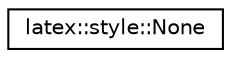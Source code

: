 digraph G
{
  edge [fontname="Helvetica",fontsize="10",labelfontname="Helvetica",labelfontsize="10"];
  node [fontname="Helvetica",fontsize="10",shape=record];
  rankdir="LR";
  Node1 [label="latex::style::None",height=0.2,width=0.4,color="black", fillcolor="white", style="filled",URL="$classlatex_1_1style_1_1None.html"];
}
